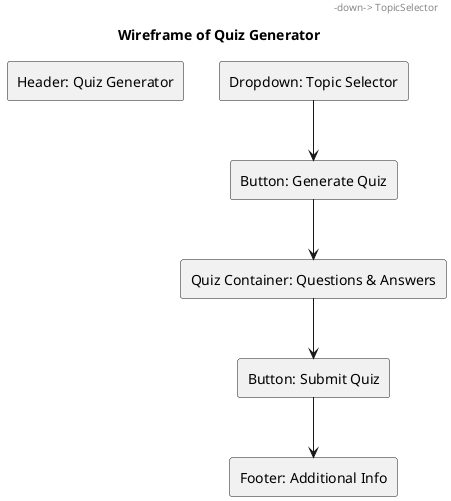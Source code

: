 @startuml wireframediagram
title Wireframe of Quiz Generator

rectangle "Header: Quiz Generator" as Header
rectangle "Dropdown: Topic Selector" as TopicSelector
rectangle "Button: Generate Quiz" as GenButton
rectangle "Quiz Container: Questions & Answers" as QuizContainer
rectangle "Button: Submit Quiz" as SubmitButton
rectangle "Footer: Additional Info" as Footer

Header -down-> TopicSelector
TopicSelector -down-> GenButton
GenButton -down-> QuizContainer
QuizContainer -down-> SubmitButton
SubmitButton -down-> Footer

@enduml
